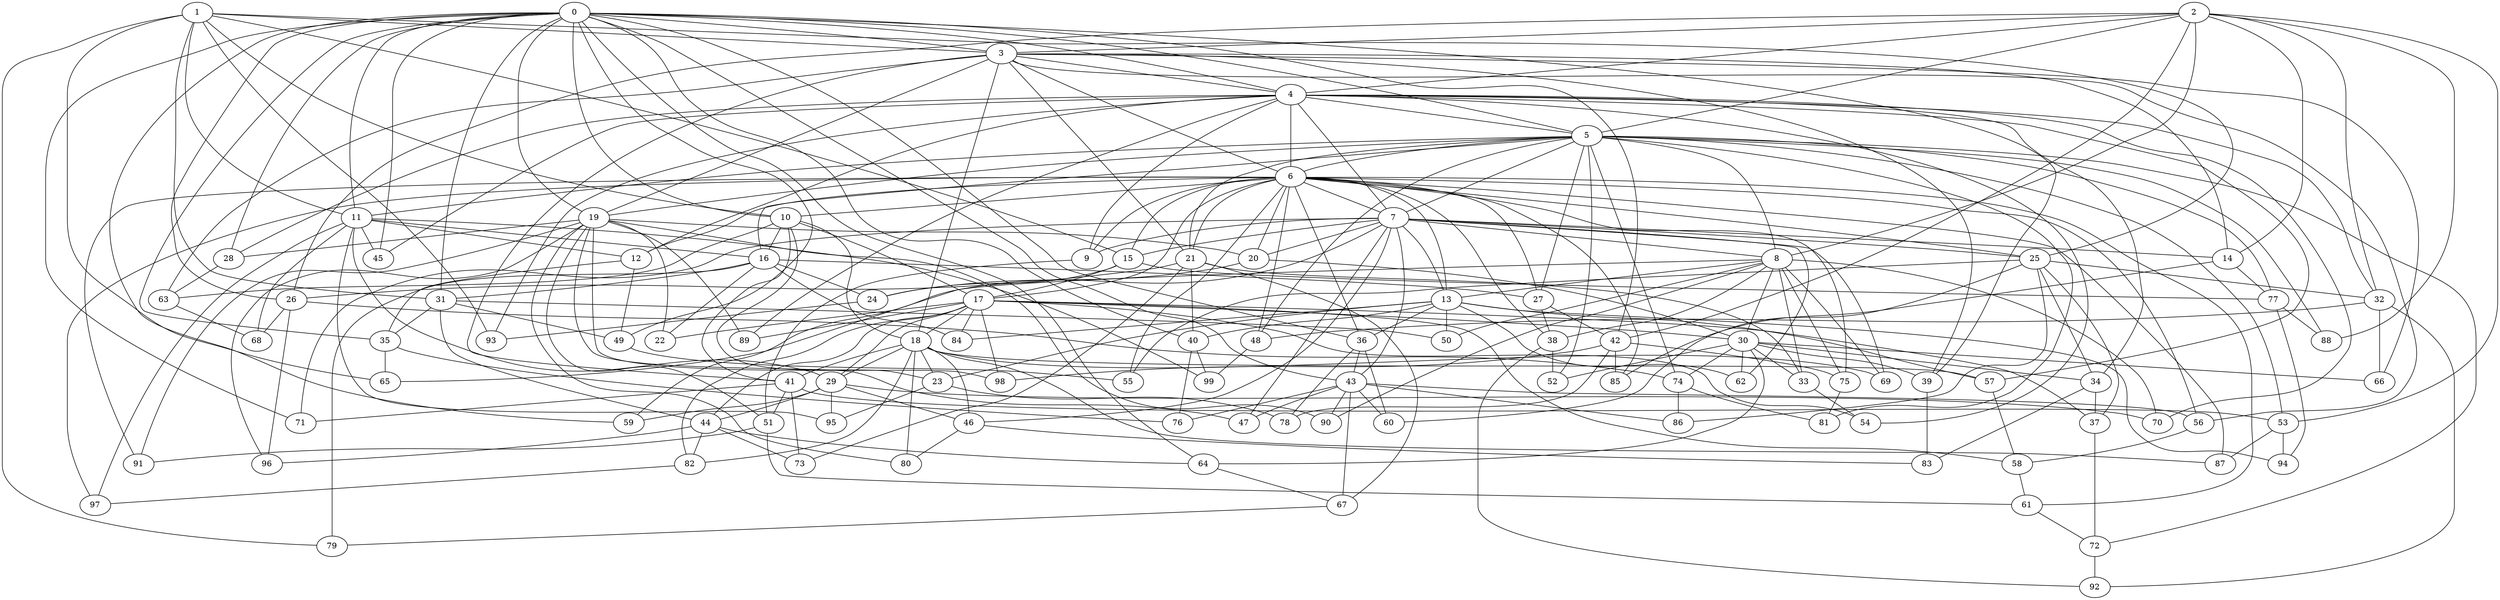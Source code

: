 strict graph "barabasi_albert_graph(100,3)" {
0;
1;
2;
3;
4;
5;
6;
7;
8;
9;
10;
11;
12;
13;
14;
15;
16;
17;
18;
19;
20;
21;
22;
23;
24;
25;
26;
27;
28;
29;
30;
31;
32;
33;
34;
35;
36;
37;
38;
39;
40;
41;
42;
43;
44;
45;
46;
47;
48;
49;
50;
51;
52;
53;
54;
55;
56;
57;
58;
59;
60;
61;
62;
63;
64;
65;
66;
67;
68;
69;
70;
71;
72;
73;
74;
75;
76;
77;
78;
79;
80;
81;
82;
83;
84;
85;
86;
87;
88;
89;
90;
91;
92;
93;
94;
95;
96;
97;
98;
99;
0 -- 64  [is_available=True, prob="0.925604719364"];
0 -- 35  [is_available=True, prob="0.109476928055"];
0 -- 3  [is_available=True, prob="0.927231216471"];
0 -- 4  [is_available=True, prob="0.854201363576"];
0 -- 5  [is_available=True, prob="0.41502750244"];
0 -- 39  [is_available=True, prob="0.77025293742"];
0 -- 40  [is_available=True, prob="0.81456338507"];
0 -- 10  [is_available=True, prob="0.474815493201"];
0 -- 11  [is_available=True, prob="0.949507286553"];
0 -- 45  [is_available=True, prob="1.0"];
0 -- 49  [is_available=True, prob="0.678242751724"];
0 -- 43  [is_available=True, prob="0.558920317422"];
0 -- 19  [is_available=True, prob="0.0876107026587"];
0 -- 71  [is_available=True, prob="0.675334764766"];
0 -- 36  [is_available=True, prob="1.0"];
0 -- 26  [is_available=True, prob="0.1812623281"];
0 -- 59  [is_available=True, prob="0.576990314701"];
0 -- 28  [is_available=True, prob="0.404956823737"];
0 -- 42  [is_available=True, prob="0.882966003553"];
0 -- 31  [is_available=True, prob="0.791700197266"];
1 -- 65  [is_available=True, prob="1.0"];
1 -- 3  [is_available=True, prob="0.954293177576"];
1 -- 10  [is_available=True, prob="0.144415942221"];
1 -- 11  [is_available=True, prob="1.0"];
1 -- 15  [is_available=True, prob="0.986072986723"];
1 -- 25  [is_available=True, prob="0.548214278302"];
1 -- 79  [is_available=True, prob="1.0"];
1 -- 93  [is_available=True, prob="0.61877588057"];
1 -- 31  [is_available=True, prob="1.0"];
2 -- 32  [is_available=True, prob="1.0"];
2 -- 3  [is_available=True, prob="1.0"];
2 -- 4  [is_available=True, prob="1.0"];
2 -- 5  [is_available=True, prob="0.296221552708"];
2 -- 8  [is_available=True, prob="0.971779469038"];
2 -- 42  [is_available=True, prob="0.125636570538"];
2 -- 14  [is_available=True, prob="0.760418196132"];
2 -- 53  [is_available=True, prob="0.724647164931"];
2 -- 88  [is_available=True, prob="1.0"];
2 -- 26  [is_available=True, prob="1.0"];
3 -- 4  [is_available=True, prob="0.221123537324"];
3 -- 6  [is_available=True, prob="0.0393738707485"];
3 -- 39  [is_available=True, prob="0.448132295926"];
3 -- 41  [is_available=True, prob="0.277411272946"];
3 -- 66  [is_available=True, prob="0.718680797732"];
3 -- 14  [is_available=True, prob="1.0"];
3 -- 18  [is_available=True, prob="1.0"];
3 -- 19  [is_available=True, prob="0.188992307749"];
3 -- 21  [is_available=True, prob="0.962383902"];
3 -- 56  [is_available=True, prob="1.0"];
3 -- 63  [is_available=True, prob="0.631294144997"];
4 -- 32  [is_available=True, prob="1.0"];
4 -- 5  [is_available=True, prob="0.479387896197"];
4 -- 6  [is_available=True, prob="0.908046478365"];
4 -- 7  [is_available=True, prob="0.18785866275"];
4 -- 9  [is_available=True, prob="1.0"];
4 -- 70  [is_available=True, prob="0.207256006228"];
4 -- 12  [is_available=True, prob="0.628515086853"];
4 -- 34  [is_available=True, prob="0.186576656207"];
4 -- 45  [is_available=True, prob="1.0"];
4 -- 54  [is_available=True, prob="0.530409469227"];
4 -- 89  [is_available=True, prob="1.0"];
4 -- 57  [is_available=True, prob="0.802552967666"];
4 -- 28  [is_available=True, prob="1.0"];
4 -- 93  [is_available=True, prob="0.425292124841"];
5 -- 48  [is_available=True, prob="1.0"];
5 -- 6  [is_available=True, prob="0.0179108145702"];
5 -- 7  [is_available=True, prob="0.157633678361"];
5 -- 8  [is_available=True, prob="0.181240162687"];
5 -- 74  [is_available=True, prob="0.810078137168"];
5 -- 11  [is_available=True, prob="0.597124759534"];
5 -- 77  [is_available=True, prob="0.286858221692"];
5 -- 16  [is_available=True, prob="1.0"];
5 -- 72  [is_available=True, prob="0.179027526528"];
5 -- 19  [is_available=True, prob="0.569156824973"];
5 -- 52  [is_available=True, prob="1.0"];
5 -- 21  [is_available=True, prob="0.762253443889"];
5 -- 88  [is_available=True, prob="0.719050415073"];
5 -- 27  [is_available=True, prob="0.883951763601"];
5 -- 81  [is_available=True, prob="0.190168499086"];
5 -- 53  [is_available=True, prob="1.0"];
6 -- 7  [is_available=True, prob="0.556773399097"];
6 -- 9  [is_available=True, prob="0.928136713326"];
6 -- 10  [is_available=True, prob="0.504131297468"];
6 -- 12  [is_available=True, prob="1.0"];
6 -- 13  [is_available=True, prob="0.618898768682"];
6 -- 15  [is_available=True, prob="0.118160844005"];
6 -- 17  [is_available=True, prob="0.482658970472"];
6 -- 20  [is_available=True, prob="0.469542777915"];
6 -- 21  [is_available=True, prob="1.0"];
6 -- 25  [is_available=True, prob="1.0"];
6 -- 27  [is_available=True, prob="0.686416315621"];
6 -- 36  [is_available=True, prob="0.915582029532"];
6 -- 38  [is_available=True, prob="1.0"];
6 -- 48  [is_available=True, prob="0.0335677928724"];
6 -- 55  [is_available=True, prob="0.81593685429"];
6 -- 56  [is_available=True, prob="1.0"];
6 -- 61  [is_available=True, prob="1.0"];
6 -- 75  [is_available=True, prob="1.0"];
6 -- 85  [is_available=True, prob="0.872936137262"];
6 -- 87  [is_available=True, prob="0.327555203134"];
6 -- 91  [is_available=True, prob="0.836164011664"];
6 -- 97  [is_available=True, prob="0.13076396477"];
7 -- 59  [is_available=True, prob="1.0"];
7 -- 71  [is_available=True, prob="0.142525432426"];
7 -- 8  [is_available=True, prob="0.383827767852"];
7 -- 9  [is_available=True, prob="0.111659662184"];
7 -- 43  [is_available=True, prob="0.501157911759"];
7 -- 13  [is_available=True, prob="0.240153756545"];
7 -- 14  [is_available=True, prob="0.384913574167"];
7 -- 15  [is_available=True, prob="0.176501175461"];
7 -- 20  [is_available=True, prob="0.90526698776"];
7 -- 46  [is_available=True, prob="0.0762425734647"];
7 -- 25  [is_available=True, prob="1.0"];
7 -- 47  [is_available=True, prob="0.667192490811"];
7 -- 62  [is_available=True, prob="1.0"];
7 -- 69  [is_available=True, prob="1.0"];
8 -- 33  [is_available=True, prob="0.675811698007"];
8 -- 38  [is_available=True, prob="0.494898631926"];
8 -- 75  [is_available=True, prob="0.300706980433"];
8 -- 13  [is_available=True, prob="0.809509383112"];
8 -- 50  [is_available=True, prob="0.829497942952"];
8 -- 69  [is_available=True, prob="1.0"];
8 -- 90  [is_available=True, prob="0.418777822365"];
8 -- 70  [is_available=True, prob="0.537878736419"];
8 -- 30  [is_available=True, prob="0.231113461806"];
8 -- 65  [is_available=True, prob="0.851938836357"];
9 -- 51  [is_available=True, prob="0.68535033288"];
10 -- 41  [is_available=True, prob="1.0"];
10 -- 16  [is_available=True, prob="0.191975823613"];
10 -- 17  [is_available=True, prob="1.0"];
10 -- 18  [is_available=True, prob="0.0733502741208"];
10 -- 23  [is_available=True, prob="0.708444792863"];
10 -- 63  [is_available=True, prob="0.0609843975448"];
11 -- 99  [is_available=True, prob="1.0"];
11 -- 68  [is_available=True, prob="0.423158594662"];
11 -- 97  [is_available=True, prob="0.659580494482"];
11 -- 12  [is_available=True, prob="1.0"];
11 -- 45  [is_available=True, prob="1.0"];
11 -- 16  [is_available=True, prob="1.0"];
11 -- 29  [is_available=True, prob="0.704406239551"];
11 -- 95  [is_available=True, prob="0.943075998869"];
12 -- 35  [is_available=True, prob="0.833280881994"];
12 -- 49  [is_available=True, prob="1.0"];
13 -- 36  [is_available=True, prob="0.824347963825"];
13 -- 40  [is_available=True, prob="1.0"];
13 -- 50  [is_available=True, prob="0.275767618598"];
13 -- 84  [is_available=True, prob="1.0"];
13 -- 94  [is_available=True, prob="0.349768503209"];
13 -- 23  [is_available=True, prob="1.0"];
13 -- 57  [is_available=True, prob="0.576659951397"];
13 -- 62  [is_available=True, prob="0.929863026958"];
14 -- 77  [is_available=True, prob="0.0972313975942"];
14 -- 85  [is_available=True, prob="0.501247708836"];
15 -- 77  [is_available=True, prob="0.381710662623"];
15 -- 17  [is_available=True, prob="0.898676511973"];
15 -- 24  [is_available=True, prob="1.0"];
16 -- 79  [is_available=True, prob="0.882787293181"];
16 -- 84  [is_available=True, prob="1.0"];
16 -- 22  [is_available=True, prob="0.452655640191"];
16 -- 24  [is_available=True, prob="0.677735621542"];
16 -- 27  [is_available=True, prob="0.185739329922"];
16 -- 31  [is_available=True, prob="1.0"];
17 -- 98  [is_available=True, prob="1.0"];
17 -- 37  [is_available=True, prob="0.291584475161"];
17 -- 44  [is_available=True, prob="0.279337699917"];
17 -- 82  [is_available=True, prob="0.970515253264"];
17 -- 18  [is_available=True, prob="0.945772035203"];
17 -- 84  [is_available=True, prob="1.0"];
17 -- 22  [is_available=True, prob="0.462345878452"];
17 -- 89  [is_available=True, prob="0.786862504718"];
17 -- 58  [is_available=True, prob="0.347792252638"];
17 -- 54  [is_available=True, prob="0.159321952322"];
17 -- 29  [is_available=True, prob="1.0"];
17 -- 30  [is_available=True, prob="0.0348001283018"];
18 -- 69  [is_available=True, prob="1.0"];
18 -- 41  [is_available=True, prob="1.0"];
18 -- 87  [is_available=True, prob="0.307241140678"];
18 -- 46  [is_available=True, prob="0.416618655171"];
18 -- 80  [is_available=True, prob="0.212263335064"];
18 -- 82  [is_available=True, prob="0.843462899028"];
18 -- 23  [is_available=True, prob="1.0"];
18 -- 57  [is_available=True, prob="0.869514929114"];
18 -- 29  [is_available=True, prob="0.947835514219"];
19 -- 96  [is_available=True, prob="1.0"];
19 -- 98  [is_available=True, prob="0.19686257237"];
19 -- 47  [is_available=True, prob="1.0"];
19 -- 80  [is_available=True, prob="1.0"];
19 -- 51  [is_available=True, prob="0.102871672716"];
19 -- 20  [is_available=True, prob="0.998427868016"];
19 -- 22  [is_available=True, prob="0.596617938592"];
19 -- 89  [is_available=True, prob="1.0"];
19 -- 90  [is_available=True, prob="0.96358265812"];
19 -- 91  [is_available=True, prob="0.67875800917"];
19 -- 28  [is_available=True, prob="0.333666460885"];
20 -- 24  [is_available=True, prob="0.666316658181"];
20 -- 30  [is_available=True, prob="0.843579907003"];
21 -- 33  [is_available=True, prob="0.271157703033"];
21 -- 40  [is_available=True, prob="0.549380296776"];
21 -- 73  [is_available=True, prob="0.882879470297"];
21 -- 67  [is_available=True, prob="0.335386610753"];
21 -- 26  [is_available=True, prob="1.0"];
23 -- 95  [is_available=True, prob="0.741359661584"];
23 -- 78  [is_available=True, prob="0.36850712628"];
24 -- 93  [is_available=True, prob="0.0352986739169"];
25 -- 32  [is_available=True, prob="0.1098570187"];
25 -- 34  [is_available=True, prob="0.200053375608"];
25 -- 37  [is_available=True, prob="0.494495786357"];
25 -- 86  [is_available=True, prob="0.04143272727"];
25 -- 55  [is_available=True, prob="0.460337358143"];
25 -- 60  [is_available=True, prob="1.0"];
26 -- 96  [is_available=True, prob="0.110620341789"];
26 -- 68  [is_available=True, prob="0.0370960165173"];
26 -- 74  [is_available=True, prob="1.0"];
27 -- 42  [is_available=True, prob="0.287998763975"];
27 -- 38  [is_available=True, prob="0.797200888718"];
28 -- 63  [is_available=True, prob="1.0"];
29 -- 70  [is_available=True, prob="0.0929625888275"];
29 -- 44  [is_available=True, prob="0.542903395042"];
29 -- 46  [is_available=True, prob="0.0114298660586"];
29 -- 59  [is_available=True, prob="0.37337302617"];
29 -- 95  [is_available=True, prob="0.377855268399"];
30 -- 64  [is_available=True, prob="0.506156015827"];
30 -- 33  [is_available=True, prob="0.740198800856"];
30 -- 34  [is_available=True, prob="0.89387520181"];
30 -- 39  [is_available=True, prob="0.501705609352"];
30 -- 74  [is_available=True, prob="0.021845672866"];
30 -- 66  [is_available=True, prob="0.202774418987"];
30 -- 52  [is_available=True, prob="0.710868300164"];
30 -- 62  [is_available=True, prob="0.587476283415"];
31 -- 35  [is_available=True, prob="0.199837397779"];
31 -- 44  [is_available=True, prob="0.440404066993"];
31 -- 49  [is_available=True, prob="0.468229144913"];
31 -- 50  [is_available=True, prob="0.725888855193"];
32 -- 66  [is_available=True, prob="1.0"];
32 -- 48  [is_available=True, prob="0.607274030968"];
32 -- 92  [is_available=True, prob="1.0"];
33 -- 54  [is_available=True, prob="0.685281239316"];
34 -- 83  [is_available=True, prob="0.0651423384818"];
34 -- 37  [is_available=True, prob="0.48392880517"];
35 -- 65  [is_available=True, prob="0.358973012535"];
35 -- 76  [is_available=True, prob="0.709769123668"];
36 -- 43  [is_available=True, prob="0.0446894284679"];
36 -- 78  [is_available=True, prob="0.740014738845"];
36 -- 60  [is_available=True, prob="0.722056575925"];
37 -- 72  [is_available=True, prob="0.217556879728"];
38 -- 92  [is_available=True, prob="1.0"];
38 -- 52  [is_available=True, prob="0.84116687023"];
39 -- 83  [is_available=True, prob="0.735068538534"];
40 -- 99  [is_available=True, prob="0.822136308787"];
40 -- 76  [is_available=True, prob="0.347038429827"];
41 -- 71  [is_available=True, prob="0.431209053538"];
41 -- 73  [is_available=True, prob="0.160387734854"];
41 -- 51  [is_available=True, prob="0.558319648492"];
41 -- 53  [is_available=True, prob="0.023191401949"];
42 -- 75  [is_available=True, prob="1.0"];
42 -- 98  [is_available=True, prob="0.427125055263"];
42 -- 78  [is_available=True, prob="0.664859887133"];
42 -- 85  [is_available=True, prob="1.0"];
43 -- 67  [is_available=True, prob="0.748120742085"];
43 -- 76  [is_available=True, prob="0.20993856287"];
43 -- 47  [is_available=True, prob="0.435547615473"];
43 -- 86  [is_available=True, prob="1.0"];
43 -- 56  [is_available=True, prob="0.732251164003"];
43 -- 90  [is_available=True, prob="1.0"];
43 -- 60  [is_available=True, prob="0.0848783480588"];
44 -- 64  [is_available=True, prob="0.469043512285"];
44 -- 96  [is_available=True, prob="0.870226068449"];
44 -- 73  [is_available=True, prob="1.0"];
44 -- 82  [is_available=True, prob="0.157109511407"];
46 -- 80  [is_available=True, prob="0.813888316281"];
46 -- 83  [is_available=True, prob="0.0348737271537"];
48 -- 99  [is_available=True, prob="0.871105802619"];
49 -- 55  [is_available=True, prob="1.0"];
51 -- 91  [is_available=True, prob="0.183061367943"];
51 -- 61  [is_available=True, prob="0.0380807728588"];
53 -- 94  [is_available=True, prob="1.0"];
53 -- 87  [is_available=True, prob="1.0"];
56 -- 58  [is_available=True, prob="1.0"];
57 -- 58  [is_available=True, prob="0.91672434863"];
58 -- 61  [is_available=True, prob="0.714698779458"];
61 -- 72  [is_available=True, prob="1.0"];
63 -- 68  [is_available=True, prob="0.955937318735"];
64 -- 67  [is_available=True, prob="0.301609030596"];
67 -- 79  [is_available=True, prob="0.876312277866"];
72 -- 92  [is_available=True, prob="0.617173885939"];
74 -- 81  [is_available=True, prob="0.771757575292"];
74 -- 86  [is_available=True, prob="1.0"];
75 -- 81  [is_available=True, prob="0.557556718438"];
77 -- 88  [is_available=True, prob="0.467196974581"];
77 -- 94  [is_available=True, prob="1.0"];
82 -- 97  [is_available=True, prob="1.0"];
}
